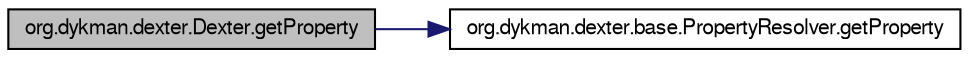 digraph G
{
  bgcolor="transparent";
  edge [fontname="FreeSans",fontsize=10,labelfontname="FreeSans",labelfontsize=10];
  node [fontname="FreeSans",fontsize=10,shape=record];
  rankdir=LR;
  Node1 [label="org.dykman.dexter.Dexter.getProperty",height=0.2,width=0.4,color="black", fillcolor="grey75", style="filled" fontcolor="black"];
  Node1 -> Node2 [color="midnightblue",fontsize=10,style="solid",fontname="FreeSans"];
  Node2 [label="org.dykman.dexter.base.PropertyResolver.getProperty",height=0.2,width=0.4,color="black",URL="$interfaceorg_1_1dykman_1_1dexter_1_1base_1_1PropertyResolver.html#3de06537c866ffc0907c7be72b56acaf"];
}

